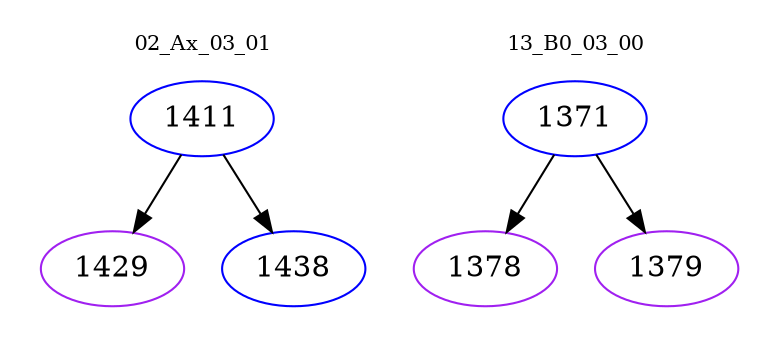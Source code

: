 digraph{
subgraph cluster_0 {
color = white
label = "02_Ax_03_01";
fontsize=10;
T0_1411 [label="1411", color="blue"]
T0_1411 -> T0_1429 [color="black"]
T0_1429 [label="1429", color="purple"]
T0_1411 -> T0_1438 [color="black"]
T0_1438 [label="1438", color="blue"]
}
subgraph cluster_1 {
color = white
label = "13_B0_03_00";
fontsize=10;
T1_1371 [label="1371", color="blue"]
T1_1371 -> T1_1378 [color="black"]
T1_1378 [label="1378", color="purple"]
T1_1371 -> T1_1379 [color="black"]
T1_1379 [label="1379", color="purple"]
}
}
